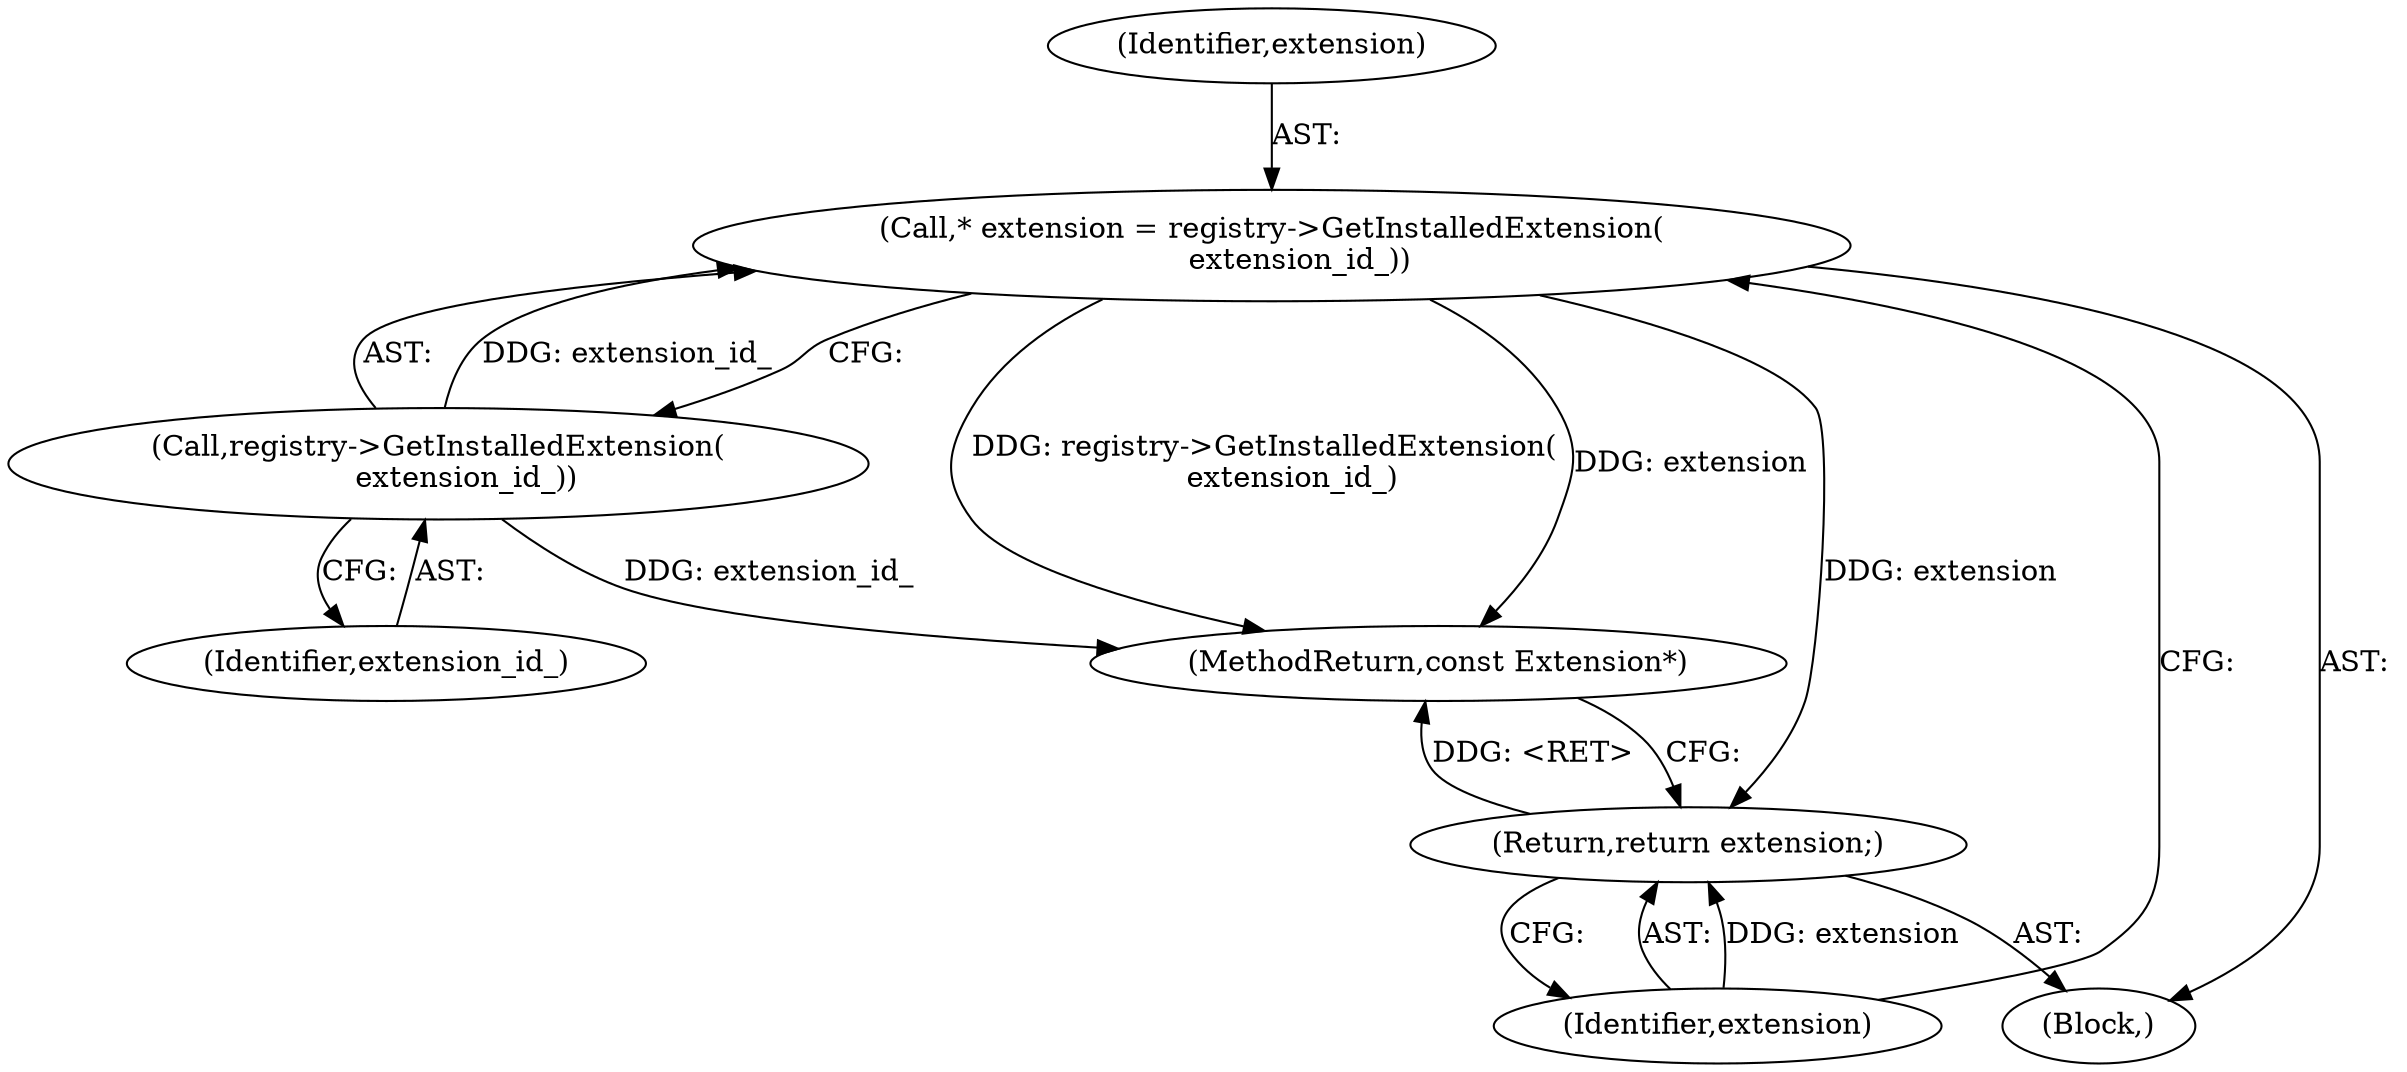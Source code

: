 digraph "0_Chrome_db93178bcaaf7e99ebb18bd51fa99b2feaf47e1f_3@pointer" {
"1000108" [label="(Call,* extension = registry->GetInstalledExtension(\n      extension_id_))"];
"1000110" [label="(Call,registry->GetInstalledExtension(\n      extension_id_))"];
"1000112" [label="(Return,return extension;)"];
"1000110" [label="(Call,registry->GetInstalledExtension(\n      extension_id_))"];
"1000112" [label="(Return,return extension;)"];
"1000111" [label="(Identifier,extension_id_)"];
"1000109" [label="(Identifier,extension)"];
"1000108" [label="(Call,* extension = registry->GetInstalledExtension(\n      extension_id_))"];
"1000113" [label="(Identifier,extension)"];
"1000101" [label="(Block,)"];
"1000114" [label="(MethodReturn,const Extension*)"];
"1000108" -> "1000101"  [label="AST: "];
"1000108" -> "1000110"  [label="CFG: "];
"1000109" -> "1000108"  [label="AST: "];
"1000110" -> "1000108"  [label="AST: "];
"1000113" -> "1000108"  [label="CFG: "];
"1000108" -> "1000114"  [label="DDG: registry->GetInstalledExtension(\n      extension_id_)"];
"1000108" -> "1000114"  [label="DDG: extension"];
"1000110" -> "1000108"  [label="DDG: extension_id_"];
"1000108" -> "1000112"  [label="DDG: extension"];
"1000110" -> "1000111"  [label="CFG: "];
"1000111" -> "1000110"  [label="AST: "];
"1000110" -> "1000114"  [label="DDG: extension_id_"];
"1000112" -> "1000101"  [label="AST: "];
"1000112" -> "1000113"  [label="CFG: "];
"1000113" -> "1000112"  [label="AST: "];
"1000114" -> "1000112"  [label="CFG: "];
"1000112" -> "1000114"  [label="DDG: <RET>"];
"1000113" -> "1000112"  [label="DDG: extension"];
}
